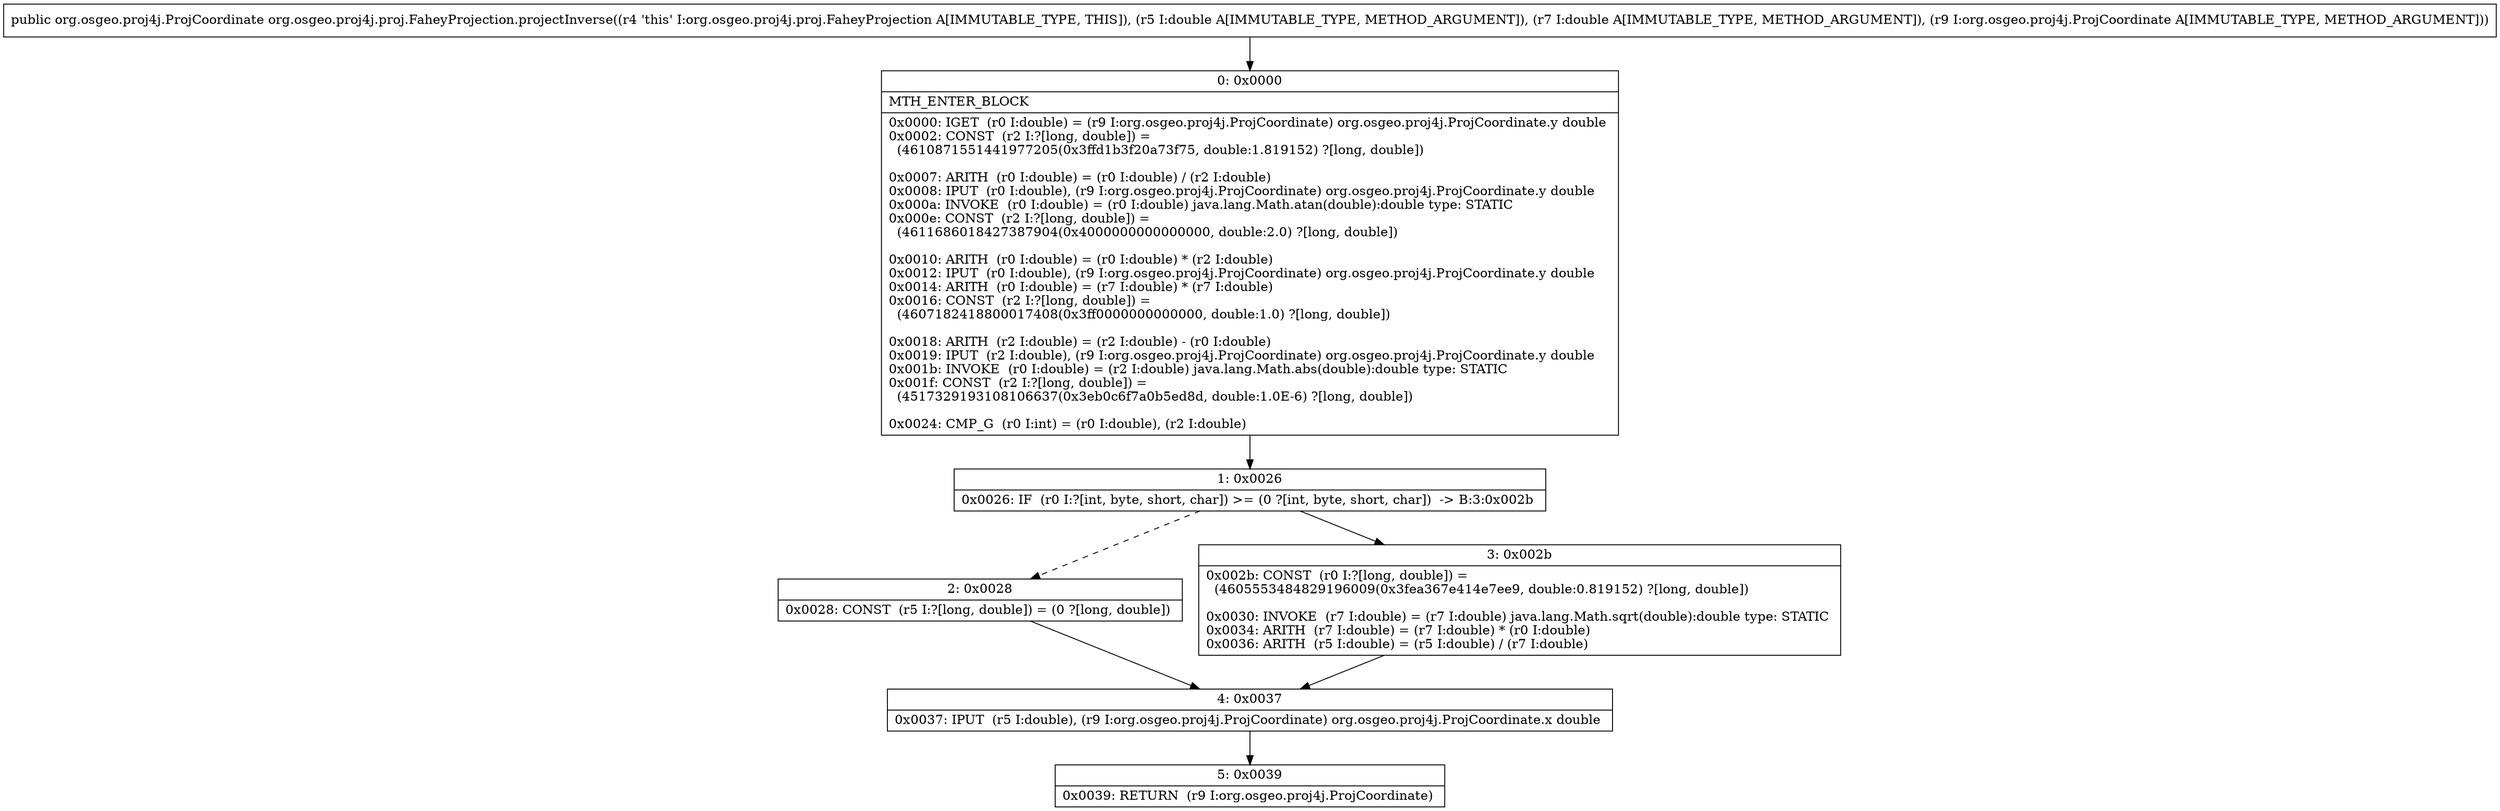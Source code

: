 digraph "CFG fororg.osgeo.proj4j.proj.FaheyProjection.projectInverse(DDLorg\/osgeo\/proj4j\/ProjCoordinate;)Lorg\/osgeo\/proj4j\/ProjCoordinate;" {
Node_0 [shape=record,label="{0\:\ 0x0000|MTH_ENTER_BLOCK\l|0x0000: IGET  (r0 I:double) = (r9 I:org.osgeo.proj4j.ProjCoordinate) org.osgeo.proj4j.ProjCoordinate.y double \l0x0002: CONST  (r2 I:?[long, double]) = \l  (4610871551441977205(0x3ffd1b3f20a73f75, double:1.819152) ?[long, double])\l \l0x0007: ARITH  (r0 I:double) = (r0 I:double) \/ (r2 I:double) \l0x0008: IPUT  (r0 I:double), (r9 I:org.osgeo.proj4j.ProjCoordinate) org.osgeo.proj4j.ProjCoordinate.y double \l0x000a: INVOKE  (r0 I:double) = (r0 I:double) java.lang.Math.atan(double):double type: STATIC \l0x000e: CONST  (r2 I:?[long, double]) = \l  (4611686018427387904(0x4000000000000000, double:2.0) ?[long, double])\l \l0x0010: ARITH  (r0 I:double) = (r0 I:double) * (r2 I:double) \l0x0012: IPUT  (r0 I:double), (r9 I:org.osgeo.proj4j.ProjCoordinate) org.osgeo.proj4j.ProjCoordinate.y double \l0x0014: ARITH  (r0 I:double) = (r7 I:double) * (r7 I:double) \l0x0016: CONST  (r2 I:?[long, double]) = \l  (4607182418800017408(0x3ff0000000000000, double:1.0) ?[long, double])\l \l0x0018: ARITH  (r2 I:double) = (r2 I:double) \- (r0 I:double) \l0x0019: IPUT  (r2 I:double), (r9 I:org.osgeo.proj4j.ProjCoordinate) org.osgeo.proj4j.ProjCoordinate.y double \l0x001b: INVOKE  (r0 I:double) = (r2 I:double) java.lang.Math.abs(double):double type: STATIC \l0x001f: CONST  (r2 I:?[long, double]) = \l  (4517329193108106637(0x3eb0c6f7a0b5ed8d, double:1.0E\-6) ?[long, double])\l \l0x0024: CMP_G  (r0 I:int) = (r0 I:double), (r2 I:double) \l}"];
Node_1 [shape=record,label="{1\:\ 0x0026|0x0026: IF  (r0 I:?[int, byte, short, char]) \>= (0 ?[int, byte, short, char])  \-\> B:3:0x002b \l}"];
Node_2 [shape=record,label="{2\:\ 0x0028|0x0028: CONST  (r5 I:?[long, double]) = (0 ?[long, double]) \l}"];
Node_3 [shape=record,label="{3\:\ 0x002b|0x002b: CONST  (r0 I:?[long, double]) = \l  (4605553484829196009(0x3fea367e414e7ee9, double:0.819152) ?[long, double])\l \l0x0030: INVOKE  (r7 I:double) = (r7 I:double) java.lang.Math.sqrt(double):double type: STATIC \l0x0034: ARITH  (r7 I:double) = (r7 I:double) * (r0 I:double) \l0x0036: ARITH  (r5 I:double) = (r5 I:double) \/ (r7 I:double) \l}"];
Node_4 [shape=record,label="{4\:\ 0x0037|0x0037: IPUT  (r5 I:double), (r9 I:org.osgeo.proj4j.ProjCoordinate) org.osgeo.proj4j.ProjCoordinate.x double \l}"];
Node_5 [shape=record,label="{5\:\ 0x0039|0x0039: RETURN  (r9 I:org.osgeo.proj4j.ProjCoordinate) \l}"];
MethodNode[shape=record,label="{public org.osgeo.proj4j.ProjCoordinate org.osgeo.proj4j.proj.FaheyProjection.projectInverse((r4 'this' I:org.osgeo.proj4j.proj.FaheyProjection A[IMMUTABLE_TYPE, THIS]), (r5 I:double A[IMMUTABLE_TYPE, METHOD_ARGUMENT]), (r7 I:double A[IMMUTABLE_TYPE, METHOD_ARGUMENT]), (r9 I:org.osgeo.proj4j.ProjCoordinate A[IMMUTABLE_TYPE, METHOD_ARGUMENT])) }"];
MethodNode -> Node_0;
Node_0 -> Node_1;
Node_1 -> Node_2[style=dashed];
Node_1 -> Node_3;
Node_2 -> Node_4;
Node_3 -> Node_4;
Node_4 -> Node_5;
}

